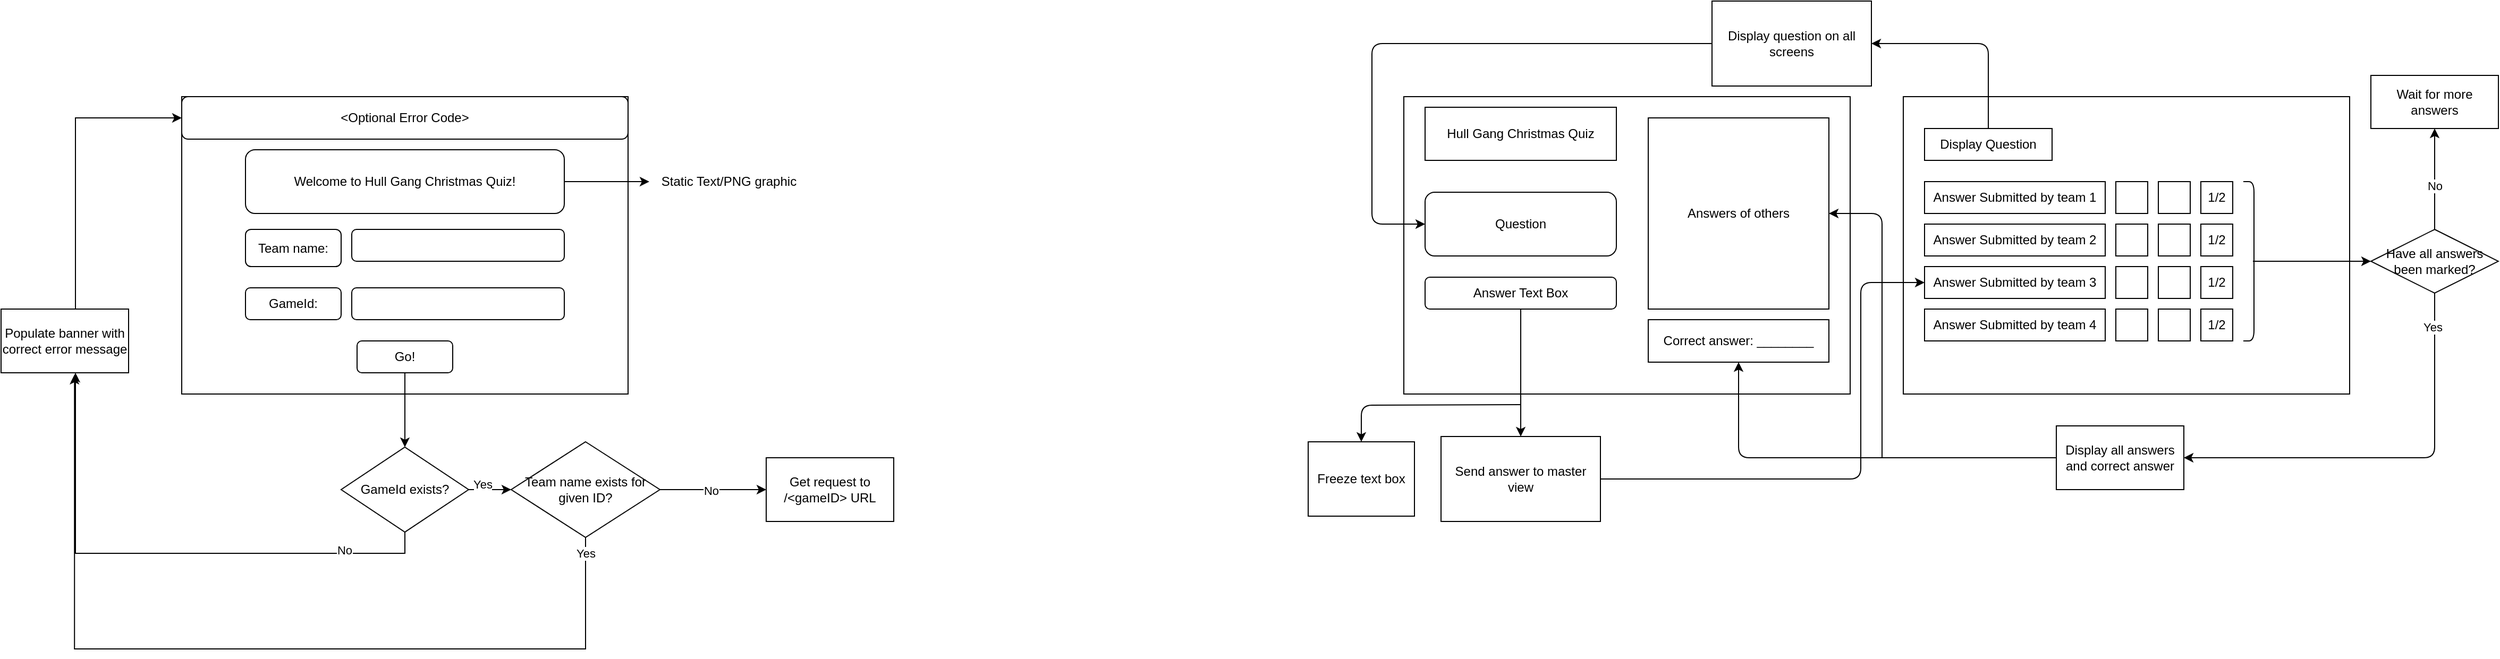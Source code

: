 <mxfile version="13.9.2" type="github" pages="2">
  <diagram id="eQxaF1Dag95yDBxEAqoC" name="Page-1">
    <mxGraphModel dx="1876" dy="1645" grid="1" gridSize="10" guides="1" tooltips="1" connect="1" arrows="1" fold="1" page="1" pageScale="1" pageWidth="850" pageHeight="1100" math="0" shadow="0">
      <root>
        <mxCell id="0" />
        <mxCell id="1" parent="0" />
        <mxCell id="_tfm7mUWPeJqsvMimvFv-2" value="" style="rounded=0;whiteSpace=wrap;html=1;" parent="1" vertex="1">
          <mxGeometry x="-560" y="-860" width="420" height="280" as="geometry" />
        </mxCell>
        <mxCell id="_tfm7mUWPeJqsvMimvFv-13" style="edgeStyle=orthogonalEdgeStyle;rounded=0;orthogonalLoop=1;jettySize=auto;html=1;exitX=1;exitY=0.5;exitDx=0;exitDy=0;entryX=0;entryY=0.5;entryDx=0;entryDy=0;" parent="1" source="_tfm7mUWPeJqsvMimvFv-4" target="_tfm7mUWPeJqsvMimvFv-12" edge="1">
          <mxGeometry relative="1" as="geometry" />
        </mxCell>
        <mxCell id="_tfm7mUWPeJqsvMimvFv-4" value="Welcome to Hull Gang Christmas Quiz!" style="rounded=1;whiteSpace=wrap;html=1;" parent="1" vertex="1">
          <mxGeometry x="-500" y="-810" width="300" height="60" as="geometry" />
        </mxCell>
        <mxCell id="_tfm7mUWPeJqsvMimvFv-5" value="" style="rounded=1;whiteSpace=wrap;html=1;" parent="1" vertex="1">
          <mxGeometry x="-400" y="-735" width="200" height="30" as="geometry" />
        </mxCell>
        <mxCell id="_tfm7mUWPeJqsvMimvFv-6" value="" style="rounded=1;whiteSpace=wrap;html=1;" parent="1" vertex="1">
          <mxGeometry x="-400" y="-680" width="200" height="30" as="geometry" />
        </mxCell>
        <mxCell id="_tfm7mUWPeJqsvMimvFv-8" value="Team name:" style="rounded=1;whiteSpace=wrap;html=1;" parent="1" vertex="1">
          <mxGeometry x="-500" y="-735" width="90" height="35" as="geometry" />
        </mxCell>
        <mxCell id="_tfm7mUWPeJqsvMimvFv-9" value="GameId:" style="rounded=1;whiteSpace=wrap;html=1;" parent="1" vertex="1">
          <mxGeometry x="-500" y="-680" width="90" height="30" as="geometry" />
        </mxCell>
        <mxCell id="_tfm7mUWPeJqsvMimvFv-23" style="edgeStyle=orthogonalEdgeStyle;rounded=0;orthogonalLoop=1;jettySize=auto;html=1;exitX=0.5;exitY=1;exitDx=0;exitDy=0;entryX=0.5;entryY=0;entryDx=0;entryDy=0;" parent="1" source="_tfm7mUWPeJqsvMimvFv-10" target="_tfm7mUWPeJqsvMimvFv-16" edge="1">
          <mxGeometry relative="1" as="geometry" />
        </mxCell>
        <mxCell id="_tfm7mUWPeJqsvMimvFv-10" value="Go!" style="rounded=1;whiteSpace=wrap;html=1;" parent="1" vertex="1">
          <mxGeometry x="-395" y="-630" width="90" height="30" as="geometry" />
        </mxCell>
        <mxCell id="_tfm7mUWPeJqsvMimvFv-11" value="&amp;lt;Optional Error Code&amp;gt;" style="rounded=1;whiteSpace=wrap;html=1;" parent="1" vertex="1">
          <mxGeometry x="-560" y="-860" width="420" height="40" as="geometry" />
        </mxCell>
        <mxCell id="_tfm7mUWPeJqsvMimvFv-12" value="Static Text/PNG graphic" style="text;html=1;strokeColor=none;fillColor=none;align=center;verticalAlign=middle;whiteSpace=wrap;rounded=0;" parent="1" vertex="1">
          <mxGeometry x="-120" y="-800" width="150" height="40" as="geometry" />
        </mxCell>
        <mxCell id="_tfm7mUWPeJqsvMimvFv-18" style="edgeStyle=orthogonalEdgeStyle;rounded=0;orthogonalLoop=1;jettySize=auto;html=1;exitX=1;exitY=0.5;exitDx=0;exitDy=0;" parent="1" source="_tfm7mUWPeJqsvMimvFv-16" target="_tfm7mUWPeJqsvMimvFv-17" edge="1">
          <mxGeometry relative="1" as="geometry" />
        </mxCell>
        <mxCell id="_tfm7mUWPeJqsvMimvFv-22" value="Yes" style="edgeLabel;html=1;align=center;verticalAlign=middle;resizable=0;points=[];" parent="_tfm7mUWPeJqsvMimvFv-18" vertex="1" connectable="0">
          <mxGeometry x="-0.338" y="5" relative="1" as="geometry">
            <mxPoint as="offset" />
          </mxGeometry>
        </mxCell>
        <mxCell id="_tfm7mUWPeJqsvMimvFv-24" style="edgeStyle=orthogonalEdgeStyle;rounded=0;orthogonalLoop=1;jettySize=auto;html=1;exitX=0.5;exitY=1;exitDx=0;exitDy=0;entryX=0;entryY=0.5;entryDx=0;entryDy=0;" parent="1" source="_tfm7mUWPeJqsvMimvFv-26" target="_tfm7mUWPeJqsvMimvFv-11" edge="1">
          <mxGeometry relative="1" as="geometry">
            <Array as="points">
              <mxPoint x="-660" y="-840" />
            </Array>
          </mxGeometry>
        </mxCell>
        <mxCell id="_tfm7mUWPeJqsvMimvFv-25" value="No" style="edgeLabel;html=1;align=center;verticalAlign=middle;resizable=0;points=[];" parent="_tfm7mUWPeJqsvMimvFv-24" vertex="1" connectable="0">
          <mxGeometry x="-0.693" y="-3" relative="1" as="geometry">
            <mxPoint as="offset" />
          </mxGeometry>
        </mxCell>
        <mxCell id="_tfm7mUWPeJqsvMimvFv-16" value="GameId exists?" style="rhombus;whiteSpace=wrap;html=1;" parent="1" vertex="1">
          <mxGeometry x="-410" y="-530" width="120" height="80" as="geometry" />
        </mxCell>
        <mxCell id="_tfm7mUWPeJqsvMimvFv-20" style="edgeStyle=orthogonalEdgeStyle;rounded=0;orthogonalLoop=1;jettySize=auto;html=1;exitX=1;exitY=0.5;exitDx=0;exitDy=0;" parent="1" source="_tfm7mUWPeJqsvMimvFv-17" target="_tfm7mUWPeJqsvMimvFv-19" edge="1">
          <mxGeometry relative="1" as="geometry" />
        </mxCell>
        <mxCell id="_tfm7mUWPeJqsvMimvFv-21" value="No" style="edgeLabel;html=1;align=center;verticalAlign=middle;resizable=0;points=[];" parent="_tfm7mUWPeJqsvMimvFv-20" vertex="1" connectable="0">
          <mxGeometry x="-0.053" y="-1" relative="1" as="geometry">
            <mxPoint as="offset" />
          </mxGeometry>
        </mxCell>
        <mxCell id="_tfm7mUWPeJqsvMimvFv-29" style="edgeStyle=orthogonalEdgeStyle;rounded=0;orthogonalLoop=1;jettySize=auto;html=1;exitX=0.5;exitY=1;exitDx=0;exitDy=0;entryX=0.576;entryY=1.032;entryDx=0;entryDy=0;entryPerimeter=0;" parent="1" source="_tfm7mUWPeJqsvMimvFv-17" target="_tfm7mUWPeJqsvMimvFv-26" edge="1">
          <mxGeometry relative="1" as="geometry">
            <Array as="points">
              <mxPoint x="-180" y="-340" />
              <mxPoint x="-661" y="-340" />
            </Array>
          </mxGeometry>
        </mxCell>
        <mxCell id="_tfm7mUWPeJqsvMimvFv-30" value="Yes" style="edgeLabel;html=1;align=center;verticalAlign=middle;resizable=0;points=[];" parent="_tfm7mUWPeJqsvMimvFv-29" vertex="1" connectable="0">
          <mxGeometry x="-0.919" y="4" relative="1" as="geometry">
            <mxPoint x="-4.02" y="-19.12" as="offset" />
          </mxGeometry>
        </mxCell>
        <mxCell id="_tfm7mUWPeJqsvMimvFv-17" value="Team name exists for given ID?" style="rhombus;whiteSpace=wrap;html=1;" parent="1" vertex="1">
          <mxGeometry x="-250" y="-535" width="140" height="90" as="geometry" />
        </mxCell>
        <mxCell id="_tfm7mUWPeJqsvMimvFv-19" value="Get request to /&amp;lt;gameID&amp;gt; URL" style="rounded=0;whiteSpace=wrap;html=1;" parent="1" vertex="1">
          <mxGeometry x="-10" y="-520" width="120" height="60" as="geometry" />
        </mxCell>
        <mxCell id="_tfm7mUWPeJqsvMimvFv-26" value="Populate banner with correct error message" style="rounded=0;whiteSpace=wrap;html=1;" parent="1" vertex="1">
          <mxGeometry x="-730" y="-660" width="120" height="60" as="geometry" />
        </mxCell>
        <mxCell id="_tfm7mUWPeJqsvMimvFv-27" style="edgeStyle=orthogonalEdgeStyle;rounded=0;orthogonalLoop=1;jettySize=auto;html=1;exitX=0.5;exitY=1;exitDx=0;exitDy=0;" parent="1" source="_tfm7mUWPeJqsvMimvFv-16" target="_tfm7mUWPeJqsvMimvFv-26" edge="1">
          <mxGeometry relative="1" as="geometry">
            <mxPoint x="-350" y="-450" as="sourcePoint" />
            <mxPoint x="-560" y="-840" as="targetPoint" />
            <Array as="points">
              <mxPoint x="-350" y="-430" />
              <mxPoint x="-660" y="-430" />
            </Array>
          </mxGeometry>
        </mxCell>
        <mxCell id="_tfm7mUWPeJqsvMimvFv-28" value="No" style="edgeLabel;html=1;align=center;verticalAlign=middle;resizable=0;points=[];" parent="_tfm7mUWPeJqsvMimvFv-27" vertex="1" connectable="0">
          <mxGeometry x="-0.693" y="-3" relative="1" as="geometry">
            <mxPoint as="offset" />
          </mxGeometry>
        </mxCell>
        <mxCell id="oAEYFPkM7GgEicWU4UCr-69" value="" style="rounded=0;whiteSpace=wrap;html=1;sketch=0;" vertex="1" parent="1">
          <mxGeometry x="590" y="-860" width="420" height="280" as="geometry" />
        </mxCell>
        <mxCell id="oAEYFPkM7GgEicWU4UCr-73" value="" style="rounded=0;whiteSpace=wrap;html=1;sketch=0;" vertex="1" parent="1">
          <mxGeometry x="1060" y="-860" width="420" height="280" as="geometry" />
        </mxCell>
        <mxCell id="oAEYFPkM7GgEicWU4UCr-76" value="Question" style="rounded=1;whiteSpace=wrap;html=1;sketch=0;" vertex="1" parent="1">
          <mxGeometry x="610" y="-770" width="180" height="60" as="geometry" />
        </mxCell>
        <mxCell id="oAEYFPkM7GgEicWU4UCr-106" value="" style="edgeStyle=orthogonalEdgeStyle;curved=0;rounded=1;sketch=0;orthogonalLoop=1;jettySize=auto;html=1;entryX=0.5;entryY=0;entryDx=0;entryDy=0;" edge="1" parent="1" source="oAEYFPkM7GgEicWU4UCr-77" target="oAEYFPkM7GgEicWU4UCr-107">
          <mxGeometry relative="1" as="geometry">
            <mxPoint x="700" y="-560" as="targetPoint" />
          </mxGeometry>
        </mxCell>
        <mxCell id="oAEYFPkM7GgEicWU4UCr-77" value="Answer Text Box" style="rounded=1;whiteSpace=wrap;html=1;sketch=0;" vertex="1" parent="1">
          <mxGeometry x="610" y="-690" width="180" height="30" as="geometry" />
        </mxCell>
        <mxCell id="oAEYFPkM7GgEicWU4UCr-79" value="&lt;span&gt;Hull Gang Christmas Quiz&lt;/span&gt;" style="rounded=0;whiteSpace=wrap;html=1;sketch=0;" vertex="1" parent="1">
          <mxGeometry x="610" y="-850" width="180" height="50" as="geometry" />
        </mxCell>
        <mxCell id="oAEYFPkM7GgEicWU4UCr-141" value="" style="edgeStyle=orthogonalEdgeStyle;curved=0;rounded=1;sketch=0;orthogonalLoop=1;jettySize=auto;html=1;" edge="1" parent="1" source="oAEYFPkM7GgEicWU4UCr-80" target="oAEYFPkM7GgEicWU4UCr-140">
          <mxGeometry relative="1" as="geometry">
            <mxPoint x="1030" y="-860" as="targetPoint" />
            <Array as="points">
              <mxPoint x="1140" y="-910" />
            </Array>
          </mxGeometry>
        </mxCell>
        <mxCell id="oAEYFPkM7GgEicWU4UCr-80" value="Display Question" style="rounded=0;whiteSpace=wrap;html=1;sketch=0;" vertex="1" parent="1">
          <mxGeometry x="1080" y="-830" width="120" height="30" as="geometry" />
        </mxCell>
        <mxCell id="oAEYFPkM7GgEicWU4UCr-81" value="Answer Submitted by team 1" style="rounded=0;whiteSpace=wrap;html=1;sketch=0;" vertex="1" parent="1">
          <mxGeometry x="1080" y="-780" width="170" height="30" as="geometry" />
        </mxCell>
        <mxCell id="oAEYFPkM7GgEicWU4UCr-82" value="Answer Submitted by team 2" style="rounded=0;whiteSpace=wrap;html=1;sketch=0;" vertex="1" parent="1">
          <mxGeometry x="1080" y="-740" width="170" height="30" as="geometry" />
        </mxCell>
        <mxCell id="oAEYFPkM7GgEicWU4UCr-83" value="Answer Submitted by team 3&lt;span style=&quot;color: rgba(0 , 0 , 0 , 0) ; font-family: monospace ; font-size: 0px&quot;&gt;%3CmxGraphModel%3E%3Croot%3E%3CmxCell%20id%3D%220%22%2F%3E%3CmxCell%20id%3D%221%22%20parent%3D%220%22%2F%3E%3CmxCell%20id%3D%222%22%20value%3D%22Answer%20Submitted%20by%20team%201%22%20style%3D%22rounded%3D0%3BwhiteSpace%3Dwrap%3Bhtml%3D1%3Bsketch%3D0%3B%22%20vertex%3D%221%22%20parent%3D%221%22%3E%3CmxGeometry%20x%3D%221140%22%20y%3D%22110%22%20width%3D%22170%22%20height%3D%2230%22%20as%3D%22geometry%22%2F%3E%3C%2FmxCell%3E%3C%2Froot%3E%3C%2FmxGraphModel%3E&lt;/span&gt;&lt;span style=&quot;color: rgba(0 , 0 , 0 , 0) ; font-family: monospace ; font-size: 0px&quot;&gt;%3CmxGraphModel%3E%3Croot%3E%3CmxCell%20id%3D%220%22%2F%3E%3CmxCell%20id%3D%221%22%20parent%3D%220%22%2F%3E%3CmxCell%20id%3D%222%22%20value%3D%22Answer%20Submitted%20by%20team%201%22%20style%3D%22rounded%3D0%3BwhiteSpace%3Dwrap%3Bhtml%3D1%3Bsketch%3D0%3B%22%20vertex%3D%221%22%20parent%3D%221%22%3E%3CmxGeometry%20x%3D%221140%22%20y%3D%22110%22%20width%3D%22170%22%20height%3D%2230%22%20as%3D%22geometry%22%2F%3E%3C%2FmxCell%3E%3C%2Froot%3E%3C%2FmxGraphModel%3E&lt;/span&gt;" style="rounded=0;whiteSpace=wrap;html=1;sketch=0;" vertex="1" parent="1">
          <mxGeometry x="1080" y="-700" width="170" height="30" as="geometry" />
        </mxCell>
        <mxCell id="oAEYFPkM7GgEicWU4UCr-84" value="Answer Submitted by team 4" style="rounded=0;whiteSpace=wrap;html=1;sketch=0;" vertex="1" parent="1">
          <mxGeometry x="1080" y="-660" width="170" height="30" as="geometry" />
        </mxCell>
        <mxCell id="oAEYFPkM7GgEicWU4UCr-85" value="" style="whiteSpace=wrap;html=1;aspect=fixed;rounded=0;sketch=0;" vertex="1" parent="1">
          <mxGeometry x="1260" y="-780" width="30" height="30" as="geometry" />
        </mxCell>
        <mxCell id="oAEYFPkM7GgEicWU4UCr-86" value="" style="whiteSpace=wrap;html=1;aspect=fixed;rounded=0;sketch=0;" vertex="1" parent="1">
          <mxGeometry x="1300" y="-780" width="30" height="30" as="geometry" />
        </mxCell>
        <mxCell id="oAEYFPkM7GgEicWU4UCr-87" value="" style="whiteSpace=wrap;html=1;aspect=fixed;rounded=0;sketch=0;" vertex="1" parent="1">
          <mxGeometry x="1260" y="-740" width="30" height="30" as="geometry" />
        </mxCell>
        <mxCell id="oAEYFPkM7GgEicWU4UCr-88" value="" style="whiteSpace=wrap;html=1;aspect=fixed;rounded=0;sketch=0;" vertex="1" parent="1">
          <mxGeometry x="1300" y="-740" width="30" height="30" as="geometry" />
        </mxCell>
        <mxCell id="oAEYFPkM7GgEicWU4UCr-89" value="" style="whiteSpace=wrap;html=1;aspect=fixed;rounded=0;sketch=0;" vertex="1" parent="1">
          <mxGeometry x="1300" y="-700" width="30" height="30" as="geometry" />
        </mxCell>
        <mxCell id="oAEYFPkM7GgEicWU4UCr-90" value="" style="whiteSpace=wrap;html=1;aspect=fixed;rounded=0;sketch=0;" vertex="1" parent="1">
          <mxGeometry x="1260" y="-700" width="30" height="30" as="geometry" />
        </mxCell>
        <mxCell id="oAEYFPkM7GgEicWU4UCr-91" value="" style="whiteSpace=wrap;html=1;aspect=fixed;rounded=0;sketch=0;" vertex="1" parent="1">
          <mxGeometry x="1300" y="-660" width="30" height="30" as="geometry" />
        </mxCell>
        <mxCell id="oAEYFPkM7GgEicWU4UCr-92" value="" style="whiteSpace=wrap;html=1;aspect=fixed;rounded=0;sketch=0;" vertex="1" parent="1">
          <mxGeometry x="1260" y="-660" width="30" height="30" as="geometry" />
        </mxCell>
        <mxCell id="oAEYFPkM7GgEicWU4UCr-95" value="" style="shape=image;html=1;verticalAlign=top;verticalLabelPosition=bottom;labelBackgroundColor=#ffffff;imageAspect=0;aspect=fixed;image=https://cdn3.iconfinder.com/data/icons/flat-actions-icons-9/512/Tick_Mark-128.png;rounded=0;sketch=0;" vertex="1" parent="1">
          <mxGeometry x="1266" y="-734" width="18" height="18" as="geometry" />
        </mxCell>
        <mxCell id="oAEYFPkM7GgEicWU4UCr-96" value="" style="shape=image;html=1;verticalAlign=top;verticalLabelPosition=bottom;labelBackgroundColor=#ffffff;imageAspect=0;aspect=fixed;image=https://cdn3.iconfinder.com/data/icons/flat-actions-icons-9/512/Tick_Mark-128.png;rounded=0;sketch=0;" vertex="1" parent="1">
          <mxGeometry x="1266" y="-694" width="18" height="18" as="geometry" />
        </mxCell>
        <mxCell id="oAEYFPkM7GgEicWU4UCr-97" value="" style="shape=image;html=1;verticalAlign=top;verticalLabelPosition=bottom;labelBackgroundColor=#ffffff;imageAspect=0;aspect=fixed;image=https://cdn3.iconfinder.com/data/icons/flat-actions-icons-9/512/Tick_Mark-128.png;rounded=0;sketch=0;" vertex="1" parent="1">
          <mxGeometry x="1266" y="-654" width="18" height="18" as="geometry" />
        </mxCell>
        <mxCell id="oAEYFPkM7GgEicWU4UCr-98" value="" style="shape=image;html=1;verticalAlign=top;verticalLabelPosition=bottom;labelBackgroundColor=#ffffff;imageAspect=0;aspect=fixed;image=https://cdn4.iconfinder.com/data/icons/icocentre-free-icons/114/f-cross_256-128.png;rounded=0;sketch=0;" vertex="1" parent="1">
          <mxGeometry x="1306" y="-774" width="18" height="18" as="geometry" />
        </mxCell>
        <mxCell id="oAEYFPkM7GgEicWU4UCr-99" value="" style="shape=image;html=1;verticalAlign=top;verticalLabelPosition=bottom;labelBackgroundColor=#ffffff;imageAspect=0;aspect=fixed;image=https://cdn3.iconfinder.com/data/icons/flat-actions-icons-9/512/Tick_Mark-128.png;rounded=0;sketch=0;" vertex="1" parent="1">
          <mxGeometry x="1266" y="-774" width="18" height="18" as="geometry" />
        </mxCell>
        <mxCell id="oAEYFPkM7GgEicWU4UCr-100" value="" style="shape=image;html=1;verticalAlign=top;verticalLabelPosition=bottom;labelBackgroundColor=#ffffff;imageAspect=0;aspect=fixed;image=https://cdn4.iconfinder.com/data/icons/icocentre-free-icons/114/f-cross_256-128.png;rounded=0;sketch=0;" vertex="1" parent="1">
          <mxGeometry x="1306" y="-734" width="18" height="18" as="geometry" />
        </mxCell>
        <mxCell id="oAEYFPkM7GgEicWU4UCr-101" value="" style="shape=image;html=1;verticalAlign=top;verticalLabelPosition=bottom;labelBackgroundColor=#ffffff;imageAspect=0;aspect=fixed;image=https://cdn4.iconfinder.com/data/icons/icocentre-free-icons/114/f-cross_256-128.png;rounded=0;sketch=0;" vertex="1" parent="1">
          <mxGeometry x="1306" y="-694" width="18" height="18" as="geometry" />
        </mxCell>
        <mxCell id="oAEYFPkM7GgEicWU4UCr-102" value="" style="shape=image;html=1;verticalAlign=top;verticalLabelPosition=bottom;labelBackgroundColor=#ffffff;imageAspect=0;aspect=fixed;image=https://cdn4.iconfinder.com/data/icons/icocentre-free-icons/114/f-cross_256-128.png;rounded=0;sketch=0;" vertex="1" parent="1">
          <mxGeometry x="1306" y="-654" width="18" height="18" as="geometry" />
        </mxCell>
        <mxCell id="oAEYFPkM7GgEicWU4UCr-109" value="" style="edgeStyle=orthogonalEdgeStyle;curved=0;rounded=1;sketch=0;orthogonalLoop=1;jettySize=auto;html=1;entryX=0;entryY=0.5;entryDx=0;entryDy=0;" edge="1" parent="1" source="oAEYFPkM7GgEicWU4UCr-107" target="oAEYFPkM7GgEicWU4UCr-83">
          <mxGeometry relative="1" as="geometry">
            <mxPoint x="870" y="-500" as="targetPoint" />
            <Array as="points">
              <mxPoint x="1020" y="-500" />
              <mxPoint x="1020" y="-685" />
            </Array>
          </mxGeometry>
        </mxCell>
        <mxCell id="oAEYFPkM7GgEicWU4UCr-113" value="" style="edgeStyle=orthogonalEdgeStyle;curved=0;rounded=1;sketch=0;orthogonalLoop=1;jettySize=auto;html=1;entryX=0.5;entryY=0;entryDx=0;entryDy=0;" edge="1" parent="1" target="oAEYFPkM7GgEicWU4UCr-112">
          <mxGeometry relative="1" as="geometry">
            <mxPoint x="700" y="-570" as="sourcePoint" />
          </mxGeometry>
        </mxCell>
        <mxCell id="oAEYFPkM7GgEicWU4UCr-107" value="Send answer to master view" style="rounded=0;whiteSpace=wrap;html=1;fontFamily=Helvetica;fontSize=12;fontColor=#000000;align=center;strokeColor=#000000;fillColor=#ffffff;sketch=0;" vertex="1" parent="1">
          <mxGeometry x="625" y="-540" width="150" height="80" as="geometry" />
        </mxCell>
        <mxCell id="oAEYFPkM7GgEicWU4UCr-112" value="Freeze text box" style="rounded=0;whiteSpace=wrap;html=1;fontFamily=Helvetica;fontSize=12;fontColor=#000000;align=center;strokeColor=#000000;fillColor=#ffffff;sketch=0;" vertex="1" parent="1">
          <mxGeometry x="500" y="-535" width="100" height="70" as="geometry" />
        </mxCell>
        <mxCell id="oAEYFPkM7GgEicWU4UCr-118" value="" style="edgeStyle=orthogonalEdgeStyle;curved=0;rounded=1;sketch=0;orthogonalLoop=1;jettySize=auto;html=1;entryX=0;entryY=0.5;entryDx=0;entryDy=0;exitX=0.1;exitY=0.5;exitDx=0;exitDy=0;exitPerimeter=0;" edge="1" parent="1" source="oAEYFPkM7GgEicWU4UCr-114" target="oAEYFPkM7GgEicWU4UCr-120">
          <mxGeometry relative="1" as="geometry">
            <mxPoint x="1410" y="-705" as="sourcePoint" />
            <mxPoint x="1390" y="-705" as="targetPoint" />
          </mxGeometry>
        </mxCell>
        <mxCell id="oAEYFPkM7GgEicWU4UCr-114" value="" style="shape=curlyBracket;whiteSpace=wrap;html=1;rounded=1;sketch=0;size=0;rotation=-180;" vertex="1" parent="1">
          <mxGeometry x="1380" y="-780" width="10" height="150" as="geometry" />
        </mxCell>
        <mxCell id="oAEYFPkM7GgEicWU4UCr-124" value="" style="edgeStyle=orthogonalEdgeStyle;curved=0;rounded=1;sketch=0;orthogonalLoop=1;jettySize=auto;html=1;" edge="1" parent="1" source="oAEYFPkM7GgEicWU4UCr-120" target="oAEYFPkM7GgEicWU4UCr-126">
          <mxGeometry relative="1" as="geometry">
            <mxPoint x="1560" y="-810" as="targetPoint" />
            <Array as="points">
              <mxPoint x="1560" y="-770" />
              <mxPoint x="1560" y="-770" />
            </Array>
          </mxGeometry>
        </mxCell>
        <mxCell id="oAEYFPkM7GgEicWU4UCr-125" value="No" style="edgeLabel;html=1;align=center;verticalAlign=middle;resizable=0;points=[];" vertex="1" connectable="0" parent="oAEYFPkM7GgEicWU4UCr-124">
          <mxGeometry x="-0.126" y="-7" relative="1" as="geometry">
            <mxPoint x="-7" y="-0.14" as="offset" />
          </mxGeometry>
        </mxCell>
        <mxCell id="oAEYFPkM7GgEicWU4UCr-128" value="" style="edgeStyle=orthogonalEdgeStyle;curved=0;rounded=1;sketch=0;orthogonalLoop=1;jettySize=auto;html=1;entryX=1;entryY=0.5;entryDx=0;entryDy=0;" edge="1" parent="1" source="oAEYFPkM7GgEicWU4UCr-120" target="oAEYFPkM7GgEicWU4UCr-131">
          <mxGeometry relative="1" as="geometry">
            <mxPoint x="1560" y="-460" as="targetPoint" />
            <Array as="points">
              <mxPoint x="1560" y="-520" />
            </Array>
          </mxGeometry>
        </mxCell>
        <mxCell id="oAEYFPkM7GgEicWU4UCr-130" value="Yes" style="edgeLabel;html=1;align=center;verticalAlign=middle;resizable=0;points=[];" vertex="1" connectable="0" parent="oAEYFPkM7GgEicWU4UCr-128">
          <mxGeometry x="-0.839" y="-2" relative="1" as="geometry">
            <mxPoint as="offset" />
          </mxGeometry>
        </mxCell>
        <mxCell id="oAEYFPkM7GgEicWU4UCr-120" value="Have all answers been marked?" style="rhombus;whiteSpace=wrap;html=1;fontFamily=Helvetica;fontSize=12;fontColor=#000000;align=center;strokeColor=#000000;fillColor=#ffffff;sketch=0;" vertex="1" parent="1">
          <mxGeometry x="1500" y="-735" width="120" height="60" as="geometry" />
        </mxCell>
        <mxCell id="oAEYFPkM7GgEicWU4UCr-122" value="Answers of others" style="rounded=0;whiteSpace=wrap;html=1;sketch=0;" vertex="1" parent="1">
          <mxGeometry x="820" y="-840" width="170" height="180" as="geometry" />
        </mxCell>
        <mxCell id="oAEYFPkM7GgEicWU4UCr-126" value="Wait for more answers" style="rounded=0;whiteSpace=wrap;html=1;fontFamily=Helvetica;fontSize=12;fontColor=#000000;align=center;strokeColor=#000000;fillColor=#ffffff;" vertex="1" parent="1">
          <mxGeometry x="1500" y="-880" width="120" height="50" as="geometry" />
        </mxCell>
        <mxCell id="oAEYFPkM7GgEicWU4UCr-134" value="" style="edgeStyle=orthogonalEdgeStyle;curved=0;rounded=1;sketch=0;orthogonalLoop=1;jettySize=auto;html=1;entryX=0.5;entryY=1;entryDx=0;entryDy=0;" edge="1" parent="1" source="oAEYFPkM7GgEicWU4UCr-131" target="oAEYFPkM7GgEicWU4UCr-132">
          <mxGeometry relative="1" as="geometry">
            <mxPoint x="1124" y="-520" as="targetPoint" />
            <Array as="points">
              <mxPoint x="905" y="-520" />
            </Array>
          </mxGeometry>
        </mxCell>
        <mxCell id="oAEYFPkM7GgEicWU4UCr-131" value="Display all answers and correct answer" style="rounded=0;whiteSpace=wrap;html=1;fontFamily=Helvetica;fontSize=12;fontColor=#000000;align=center;strokeColor=#000000;fillColor=#ffffff;" vertex="1" parent="1">
          <mxGeometry x="1204" y="-550" width="120" height="60" as="geometry" />
        </mxCell>
        <mxCell id="oAEYFPkM7GgEicWU4UCr-132" value="Correct answer: ________" style="rounded=0;whiteSpace=wrap;html=1;sketch=0;" vertex="1" parent="1">
          <mxGeometry x="820" y="-650" width="170" height="40" as="geometry" />
        </mxCell>
        <mxCell id="oAEYFPkM7GgEicWU4UCr-135" value="" style="endArrow=classic;html=1;entryX=1;entryY=0.5;entryDx=0;entryDy=0;" edge="1" parent="1" target="oAEYFPkM7GgEicWU4UCr-122">
          <mxGeometry width="50" height="50" relative="1" as="geometry">
            <mxPoint x="1040" y="-520" as="sourcePoint" />
            <mxPoint x="1090" y="-570" as="targetPoint" />
            <Array as="points">
              <mxPoint x="1040" y="-650" />
              <mxPoint x="1040" y="-750" />
            </Array>
          </mxGeometry>
        </mxCell>
        <mxCell id="oAEYFPkM7GgEicWU4UCr-136" value="1/2" style="whiteSpace=wrap;html=1;aspect=fixed;rounded=0;sketch=0;" vertex="1" parent="1">
          <mxGeometry x="1340" y="-780" width="30" height="30" as="geometry" />
        </mxCell>
        <mxCell id="oAEYFPkM7GgEicWU4UCr-137" value="&lt;span&gt;1/2&lt;/span&gt;" style="whiteSpace=wrap;html=1;aspect=fixed;rounded=0;sketch=0;" vertex="1" parent="1">
          <mxGeometry x="1340" y="-740" width="30" height="30" as="geometry" />
        </mxCell>
        <mxCell id="oAEYFPkM7GgEicWU4UCr-138" value="&lt;span&gt;1/2&lt;/span&gt;" style="whiteSpace=wrap;html=1;aspect=fixed;rounded=0;sketch=0;" vertex="1" parent="1">
          <mxGeometry x="1340" y="-700" width="30" height="30" as="geometry" />
        </mxCell>
        <mxCell id="oAEYFPkM7GgEicWU4UCr-139" value="&lt;span&gt;1/2&lt;/span&gt;" style="whiteSpace=wrap;html=1;aspect=fixed;rounded=0;sketch=0;" vertex="1" parent="1">
          <mxGeometry x="1340" y="-660" width="30" height="30" as="geometry" />
        </mxCell>
        <mxCell id="oAEYFPkM7GgEicWU4UCr-143" value="" style="edgeStyle=orthogonalEdgeStyle;curved=0;rounded=1;sketch=0;orthogonalLoop=1;jettySize=auto;html=1;entryX=0;entryY=0.5;entryDx=0;entryDy=0;" edge="1" parent="1" source="oAEYFPkM7GgEicWU4UCr-140" target="oAEYFPkM7GgEicWU4UCr-76">
          <mxGeometry relative="1" as="geometry">
            <mxPoint x="775" y="-910" as="targetPoint" />
            <Array as="points">
              <mxPoint x="560" y="-910" />
              <mxPoint x="560" y="-740" />
            </Array>
          </mxGeometry>
        </mxCell>
        <mxCell id="oAEYFPkM7GgEicWU4UCr-140" value="Display question on all screens" style="rounded=0;whiteSpace=wrap;html=1;fontFamily=Helvetica;fontSize=12;fontColor=#000000;align=center;strokeColor=#000000;fillColor=#ffffff;sketch=0;" vertex="1" parent="1">
          <mxGeometry x="880" y="-950" width="150" height="80" as="geometry" />
        </mxCell>
      </root>
    </mxGraphModel>
  </diagram>
  <diagram id="-50s4a5Kux9wwQX1YQu7" name="Uni. Challenge Views">
    <mxGraphModel dx="1237" dy="218" grid="1" gridSize="10" guides="1" tooltips="1" connect="1" arrows="1" fold="1" page="1" pageScale="1" pageWidth="827" pageHeight="1169" math="0" shadow="0">
      <root>
        <mxCell id="vERgBJj2h_cucBto-een-0" />
        <mxCell id="vERgBJj2h_cucBto-een-1" parent="vERgBJj2h_cucBto-een-0" />
        <mxCell id="kkYN2aCDqP9aNP-pzhCv-0" value="" style="rounded=0;whiteSpace=wrap;html=1;" vertex="1" parent="vERgBJj2h_cucBto-een-1">
          <mxGeometry x="-740" y="60" width="420" height="280" as="geometry" />
        </mxCell>
        <mxCell id="kkYN2aCDqP9aNP-pzhCv-1" value="&lt;font face=&quot;Times New Roman&quot; size=&quot;1&quot;&gt;&lt;i style=&quot;font-size: 17px&quot;&gt;Hull Gang Christmas Quiz&lt;/i&gt;&lt;/font&gt;" style="text;html=1;strokeColor=none;fillColor=none;align=center;verticalAlign=middle;whiteSpace=wrap;rounded=0;" vertex="1" parent="vERgBJj2h_cucBto-een-1">
          <mxGeometry x="-700" y="80" width="190" height="20" as="geometry" />
        </mxCell>
        <mxCell id="kkYN2aCDqP9aNP-pzhCv-2" value="" style="edgeStyle=orthogonalEdgeStyle;rounded=0;orthogonalLoop=1;jettySize=auto;html=1;fontFamily=Times New Roman;" edge="1" parent="vERgBJj2h_cucBto-een-1" source="kkYN2aCDqP9aNP-pzhCv-3" target="kkYN2aCDqP9aNP-pzhCv-23">
          <mxGeometry relative="1" as="geometry" />
        </mxCell>
        <mxCell id="kkYN2aCDqP9aNP-pzhCv-3" value="Buzzer" style="ellipse;whiteSpace=wrap;html=1;aspect=fixed;" vertex="1" parent="vERgBJj2h_cucBto-een-1">
          <mxGeometry x="-430" y="230" width="90" height="90" as="geometry" />
        </mxCell>
        <mxCell id="kkYN2aCDqP9aNP-pzhCv-4" value="&lt;font face=&quot;Times New Roman&quot;&gt;Team Name&lt;/font&gt;" style="text;html=1;strokeColor=none;fillColor=none;align=left;verticalAlign=middle;whiteSpace=wrap;rounded=0;" vertex="1" parent="vERgBJj2h_cucBto-een-1">
          <mxGeometry x="-700" y="100" width="90" height="20" as="geometry" />
        </mxCell>
        <mxCell id="kkYN2aCDqP9aNP-pzhCv-5" value="University Challenge" style="text;html=1;strokeColor=none;fillColor=none;align=left;verticalAlign=middle;whiteSpace=wrap;rounded=0;fontFamily=Times New Roman;" vertex="1" parent="vERgBJj2h_cucBto-een-1">
          <mxGeometry x="-595" y="100" width="110" height="20" as="geometry" />
        </mxCell>
        <mxCell id="kkYN2aCDqP9aNP-pzhCv-6" value="Starter Question" style="rounded=1;whiteSpace=wrap;html=1;fontFamily=Times New Roman;" vertex="1" parent="vERgBJj2h_cucBto-een-1">
          <mxGeometry x="-720" y="140" width="185" height="50" as="geometry" />
        </mxCell>
        <mxCell id="kkYN2aCDqP9aNP-pzhCv-7" value="Bonus Question 1" style="rounded=1;whiteSpace=wrap;html=1;fontFamily=Times New Roman;" vertex="1" parent="vERgBJj2h_cucBto-een-1">
          <mxGeometry x="-720" y="210" width="185" height="30" as="geometry" />
        </mxCell>
        <mxCell id="kkYN2aCDqP9aNP-pzhCv-8" value="Bonus Question 2" style="rounded=1;whiteSpace=wrap;html=1;fontFamily=Times New Roman;" vertex="1" parent="vERgBJj2h_cucBto-een-1">
          <mxGeometry x="-720" y="250" width="185" height="30" as="geometry" />
        </mxCell>
        <mxCell id="kkYN2aCDqP9aNP-pzhCv-9" value="Bonus Question 2" style="rounded=1;whiteSpace=wrap;html=1;fontFamily=Times New Roman;" vertex="1" parent="vERgBJj2h_cucBto-een-1">
          <mxGeometry x="-720" y="290" width="185" height="30" as="geometry" />
        </mxCell>
        <mxCell id="kkYN2aCDqP9aNP-pzhCv-10" value="" style="edgeStyle=orthogonalEdgeStyle;rounded=0;orthogonalLoop=1;jettySize=auto;html=1;fontFamily=Times New Roman;" edge="1" parent="vERgBJj2h_cucBto-een-1" source="kkYN2aCDqP9aNP-pzhCv-11">
          <mxGeometry relative="1" as="geometry">
            <mxPoint x="-245" y="490" as="targetPoint" />
          </mxGeometry>
        </mxCell>
        <mxCell id="kkYN2aCDqP9aNP-pzhCv-11" value="Send a signal to master view" style="rhombus;whiteSpace=wrap;html=1;" vertex="1" parent="vERgBJj2h_cucBto-een-1">
          <mxGeometry x="-451.25" y="450" width="132.5" height="80" as="geometry" />
        </mxCell>
        <mxCell id="kkYN2aCDqP9aNP-pzhCv-12" value="" style="rounded=0;whiteSpace=wrap;html=1;fontFamily=Times New Roman;" vertex="1" parent="vERgBJj2h_cucBto-een-1">
          <mxGeometry x="-150" y="60" width="420" height="280" as="geometry" />
        </mxCell>
        <mxCell id="kkYN2aCDqP9aNP-pzhCv-13" value="&lt;font face=&quot;Times New Roman&quot; size=&quot;1&quot;&gt;&lt;i style=&quot;font-size: 17px&quot;&gt;Hull Gang Christmas Quiz&lt;/i&gt;&lt;/font&gt;" style="text;html=1;strokeColor=none;fillColor=none;align=center;verticalAlign=middle;whiteSpace=wrap;rounded=0;fontFamily=Times New Roman;" vertex="1" parent="vERgBJj2h_cucBto-een-1">
          <mxGeometry x="-110" y="80" width="190" height="20" as="geometry" />
        </mxCell>
        <mxCell id="kkYN2aCDqP9aNP-pzhCv-14" value="University Challenge" style="text;html=1;strokeColor=none;fillColor=none;align=left;verticalAlign=middle;whiteSpace=wrap;rounded=0;fontFamily=Times New Roman;" vertex="1" parent="vERgBJj2h_cucBto-een-1">
          <mxGeometry x="-110" y="100" width="120" height="20" as="geometry" />
        </mxCell>
        <mxCell id="kkYN2aCDqP9aNP-pzhCv-15" value="" style="ellipse;whiteSpace=wrap;html=1;aspect=fixed;fontFamily=Times New Roman;" vertex="1" parent="vERgBJj2h_cucBto-een-1">
          <mxGeometry x="-125" y="130" width="30" height="30" as="geometry" />
        </mxCell>
        <mxCell id="kkYN2aCDqP9aNP-pzhCv-16" value="" style="ellipse;whiteSpace=wrap;html=1;aspect=fixed;fontFamily=Times New Roman;" vertex="1" parent="vERgBJj2h_cucBto-een-1">
          <mxGeometry x="-125" y="170" width="30" height="30" as="geometry" />
        </mxCell>
        <mxCell id="kkYN2aCDqP9aNP-pzhCv-17" value="" style="ellipse;whiteSpace=wrap;html=1;aspect=fixed;fontFamily=Times New Roman;" vertex="1" parent="vERgBJj2h_cucBto-een-1">
          <mxGeometry x="-125" y="210" width="30" height="30" as="geometry" />
        </mxCell>
        <mxCell id="kkYN2aCDqP9aNP-pzhCv-18" value="" style="ellipse;whiteSpace=wrap;html=1;aspect=fixed;fontFamily=Times New Roman;" vertex="1" parent="vERgBJj2h_cucBto-een-1">
          <mxGeometry x="-125" y="250" width="30" height="30" as="geometry" />
        </mxCell>
        <mxCell id="kkYN2aCDqP9aNP-pzhCv-19" value="" style="ellipse;whiteSpace=wrap;html=1;aspect=fixed;fontFamily=Times New Roman;" vertex="1" parent="vERgBJj2h_cucBto-een-1">
          <mxGeometry x="-125" y="290" width="30" height="30" as="geometry" />
        </mxCell>
        <mxCell id="kkYN2aCDqP9aNP-pzhCv-20" value="" style="edgeStyle=orthogonalEdgeStyle;rounded=0;orthogonalLoop=1;jettySize=auto;html=1;fontFamily=Times New Roman;entryX=0.5;entryY=0;entryDx=0;entryDy=0;" edge="1" parent="vERgBJj2h_cucBto-een-1" source="kkYN2aCDqP9aNP-pzhCv-23" target="kkYN2aCDqP9aNP-pzhCv-25">
          <mxGeometry relative="1" as="geometry">
            <Array as="points">
              <mxPoint x="-385" y="430" />
              <mxPoint x="-508" y="430" />
            </Array>
          </mxGeometry>
        </mxCell>
        <mxCell id="kkYN2aCDqP9aNP-pzhCv-21" value="" style="edgeStyle=orthogonalEdgeStyle;rounded=0;orthogonalLoop=1;jettySize=auto;html=1;fontFamily=Times New Roman;" edge="1" parent="vERgBJj2h_cucBto-een-1" source="kkYN2aCDqP9aNP-pzhCv-23" target="kkYN2aCDqP9aNP-pzhCv-24">
          <mxGeometry relative="1" as="geometry" />
        </mxCell>
        <mxCell id="kkYN2aCDqP9aNP-pzhCv-22" value="Yes" style="edgeLabel;html=1;align=center;verticalAlign=middle;resizable=0;points=[];fontFamily=Times New Roman;" vertex="1" connectable="0" parent="kkYN2aCDqP9aNP-pzhCv-21">
          <mxGeometry x="-0.308" y="-1" relative="1" as="geometry">
            <mxPoint as="offset" />
          </mxGeometry>
        </mxCell>
        <mxCell id="kkYN2aCDqP9aNP-pzhCv-23" value="Has buzzer been pressed before" style="rounded=0;whiteSpace=wrap;html=1;fontFamily=Times New Roman;" vertex="1" parent="vERgBJj2h_cucBto-een-1">
          <mxGeometry x="-445" y="370" width="120" height="30" as="geometry" />
        </mxCell>
        <mxCell id="kkYN2aCDqP9aNP-pzhCv-24" value="Do nothing" style="whiteSpace=wrap;html=1;rounded=0;fontFamily=Times New Roman;" vertex="1" parent="vERgBJj2h_cucBto-een-1">
          <mxGeometry x="-600" y="362.5" width="75" height="45" as="geometry" />
        </mxCell>
        <mxCell id="kkYN2aCDqP9aNP-pzhCv-25" value="Freeze buzzer" style="whiteSpace=wrap;html=1;rounded=0;fontFamily=Times New Roman;" vertex="1" parent="vERgBJj2h_cucBto-een-1">
          <mxGeometry x="-545" y="470" width="75" height="40" as="geometry" />
        </mxCell>
        <mxCell id="kkYN2aCDqP9aNP-pzhCv-26" value="" style="endArrow=classic;html=1;fontFamily=Times New Roman;exitX=0.5;exitY=1;exitDx=0;exitDy=0;entryX=0.5;entryY=0;entryDx=0;entryDy=0;" edge="1" parent="vERgBJj2h_cucBto-een-1" source="kkYN2aCDqP9aNP-pzhCv-23" target="kkYN2aCDqP9aNP-pzhCv-11">
          <mxGeometry width="50" height="50" relative="1" as="geometry">
            <mxPoint x="-400" y="510" as="sourcePoint" />
            <mxPoint x="-350" y="460" as="targetPoint" />
          </mxGeometry>
        </mxCell>
        <mxCell id="kkYN2aCDqP9aNP-pzhCv-27" value="No" style="edgeLabel;html=1;align=center;verticalAlign=middle;resizable=0;points=[];fontFamily=Times New Roman;" vertex="1" connectable="0" parent="kkYN2aCDqP9aNP-pzhCv-26">
          <mxGeometry x="-0.343" y="1" relative="1" as="geometry">
            <mxPoint as="offset" />
          </mxGeometry>
        </mxCell>
      </root>
    </mxGraphModel>
  </diagram>
</mxfile>
